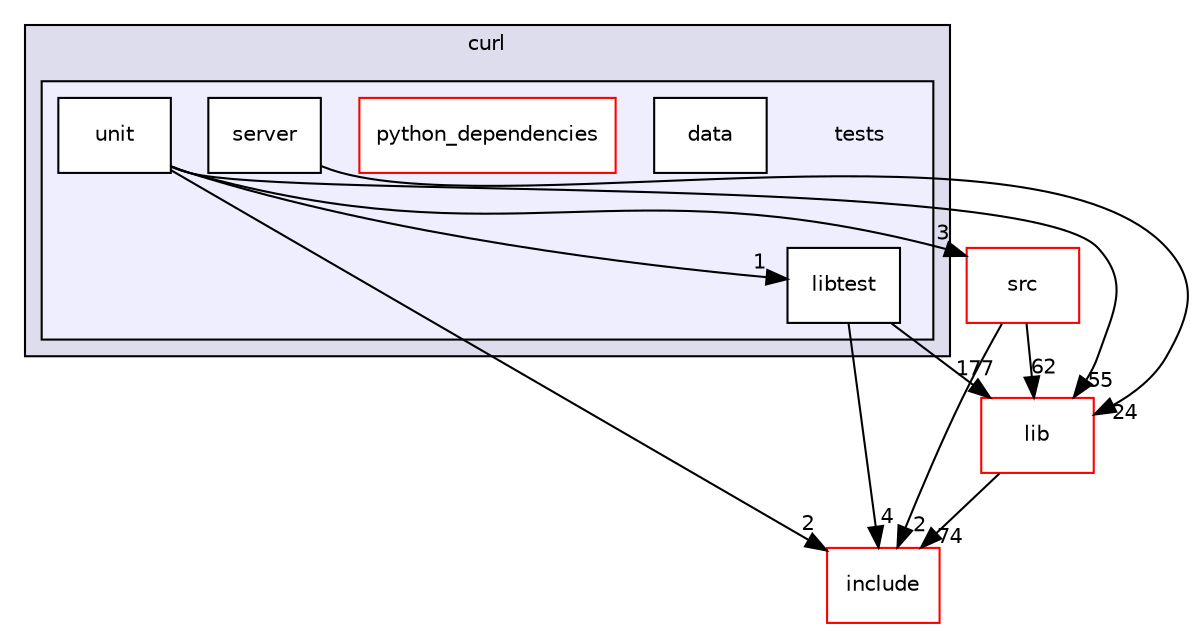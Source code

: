 digraph "components/curl/tests" {
  compound=true
  node [ fontsize="10", fontname="Helvetica"];
  edge [ labelfontsize="10", labelfontname="Helvetica"];
  subgraph clusterdir_e9014474357f0c50c4c87dd9066e36b7 {
    graph [ bgcolor="#ddddee", pencolor="black", label="curl" fontname="Helvetica", fontsize="10", URL="dir_e9014474357f0c50c4c87dd9066e36b7.html"]
  subgraph clusterdir_c8a2a421f641dc9212666197c7c3274f {
    graph [ bgcolor="#eeeeff", pencolor="black", label="" URL="dir_c8a2a421f641dc9212666197c7c3274f.html"];
    dir_c8a2a421f641dc9212666197c7c3274f [shape=plaintext label="tests"];
    dir_9c4eb8076e2c67874e0c21e8ce84da83 [shape=box label="data" color="black" fillcolor="white" style="filled" URL="dir_9c4eb8076e2c67874e0c21e8ce84da83.html"];
    dir_552a291d8f82227c456f88df951af9f9 [shape=box label="libtest" color="black" fillcolor="white" style="filled" URL="dir_552a291d8f82227c456f88df951af9f9.html"];
    dir_126217f57f37d29b7ac9fbd58665cbf6 [shape=box label="python_dependencies" color="red" fillcolor="white" style="filled" URL="dir_126217f57f37d29b7ac9fbd58665cbf6.html"];
    dir_a56cf240bd760590f7435b1cc527e3dc [shape=box label="server" color="black" fillcolor="white" style="filled" URL="dir_a56cf240bd760590f7435b1cc527e3dc.html"];
    dir_40ed3dd1624f0d29f0dcd9c0de96f142 [shape=box label="unit" color="black" fillcolor="white" style="filled" URL="dir_40ed3dd1624f0d29f0dcd9c0de96f142.html"];
  }
  }
  dir_efb6013f246e7f8b3181c5014844a411 [shape=box label="lib" fillcolor="white" style="filled" color="red" URL="dir_efb6013f246e7f8b3181c5014844a411.html"];
  dir_cd676b23329fa89648a4b0e59818ada0 [shape=box label="include" fillcolor="white" style="filled" color="red" URL="dir_cd676b23329fa89648a4b0e59818ada0.html"];
  dir_de8890eb3c13f5eefbce6670d44ad2e7 [shape=box label="src" fillcolor="white" style="filled" color="red" URL="dir_de8890eb3c13f5eefbce6670d44ad2e7.html"];
  dir_efb6013f246e7f8b3181c5014844a411->dir_cd676b23329fa89648a4b0e59818ada0 [headlabel="74", labeldistance=1.5 headhref="dir_000008_000015.html"];
  dir_a56cf240bd760590f7435b1cc527e3dc->dir_efb6013f246e7f8b3181c5014844a411 [headlabel="24", labeldistance=1.5 headhref="dir_000013_000008.html"];
  dir_40ed3dd1624f0d29f0dcd9c0de96f142->dir_efb6013f246e7f8b3181c5014844a411 [headlabel="55", labeldistance=1.5 headhref="dir_000014_000008.html"];
  dir_40ed3dd1624f0d29f0dcd9c0de96f142->dir_cd676b23329fa89648a4b0e59818ada0 [headlabel="2", labeldistance=1.5 headhref="dir_000014_000015.html"];
  dir_40ed3dd1624f0d29f0dcd9c0de96f142->dir_552a291d8f82227c456f88df951af9f9 [headlabel="1", labeldistance=1.5 headhref="dir_000014_000012.html"];
  dir_40ed3dd1624f0d29f0dcd9c0de96f142->dir_de8890eb3c13f5eefbce6670d44ad2e7 [headlabel="3", labeldistance=1.5 headhref="dir_000014_000009.html"];
  dir_552a291d8f82227c456f88df951af9f9->dir_efb6013f246e7f8b3181c5014844a411 [headlabel="177", labeldistance=1.5 headhref="dir_000012_000008.html"];
  dir_552a291d8f82227c456f88df951af9f9->dir_cd676b23329fa89648a4b0e59818ada0 [headlabel="4", labeldistance=1.5 headhref="dir_000012_000015.html"];
  dir_de8890eb3c13f5eefbce6670d44ad2e7->dir_efb6013f246e7f8b3181c5014844a411 [headlabel="62", labeldistance=1.5 headhref="dir_000009_000008.html"];
  dir_de8890eb3c13f5eefbce6670d44ad2e7->dir_cd676b23329fa89648a4b0e59818ada0 [headlabel="2", labeldistance=1.5 headhref="dir_000009_000015.html"];
}
